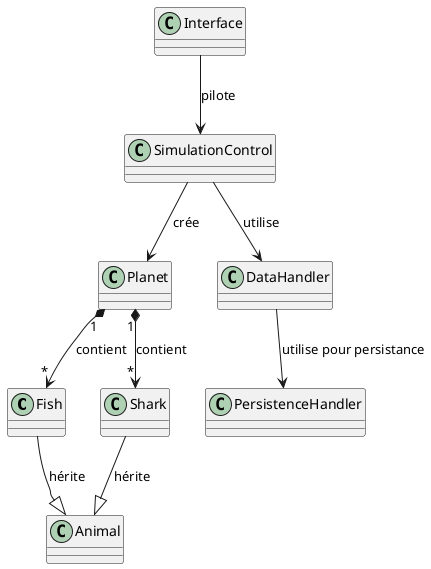 @startuml associations_only
set namespaceSeparator none
' Héritage
Fish --|> Animal : hérite
Shark --|> Animal : hérite

' Associations
Planet "1" *--> "*" Fish : contient
Planet "1" *--> "*" Shark : contient
SimulationControl --> Planet : crée
Interface -->  SimulationControl: pilote
SimulationControl --> DataHandler : utilise
DataHandler --> PersistenceHandler : utilise pour persistance
@enduml
